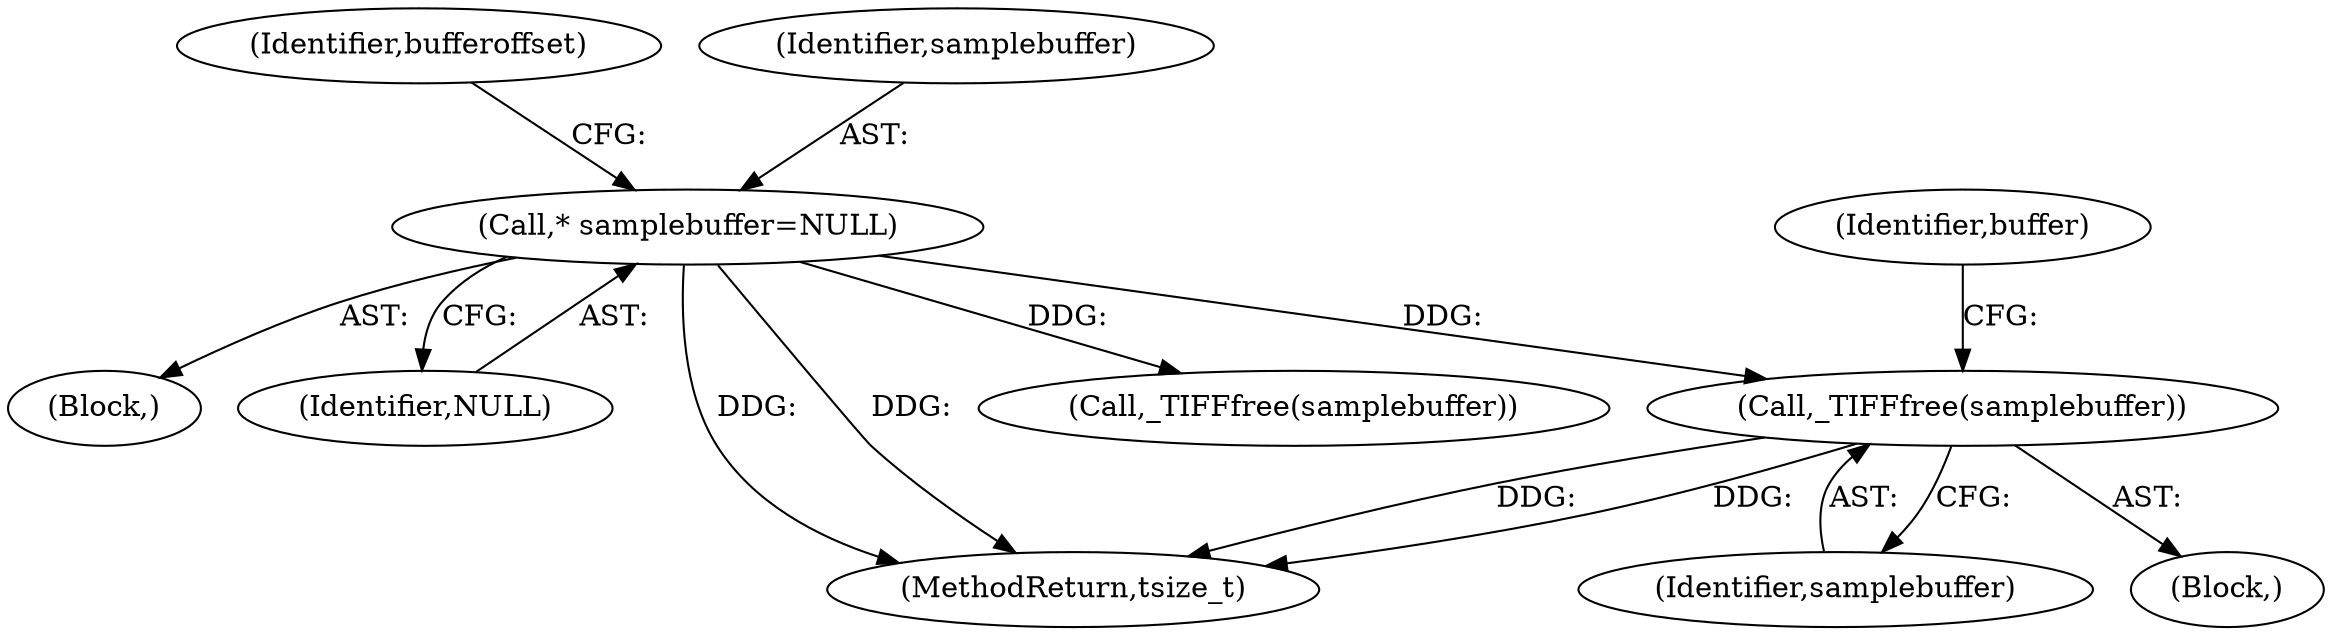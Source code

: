 digraph "0_libtiff_83a4b92815ea04969d494416eaae3d4c6b338e4a#diff-c8b4b355f9b5c06d585b23138e1c185f_4@API" {
"1001375" [label="(Call,_TIFFfree(samplebuffer))"];
"1000117" [label="(Call,* samplebuffer=NULL)"];
"1001375" [label="(Call,_TIFFfree(samplebuffer))"];
"1000107" [label="(Block,)"];
"1001368" [label="(Block,)"];
"1001376" [label="(Identifier,samplebuffer)"];
"1001378" [label="(Identifier,buffer)"];
"1000122" [label="(Identifier,bufferoffset)"];
"1000119" [label="(Identifier,NULL)"];
"1000117" [label="(Call,* samplebuffer=NULL)"];
"1001945" [label="(MethodReturn,tsize_t)"];
"1000118" [label="(Identifier,samplebuffer)"];
"1000966" [label="(Call,_TIFFfree(samplebuffer))"];
"1001375" -> "1001368"  [label="AST: "];
"1001375" -> "1001376"  [label="CFG: "];
"1001376" -> "1001375"  [label="AST: "];
"1001378" -> "1001375"  [label="CFG: "];
"1001375" -> "1001945"  [label="DDG: "];
"1001375" -> "1001945"  [label="DDG: "];
"1000117" -> "1001375"  [label="DDG: "];
"1000117" -> "1000107"  [label="AST: "];
"1000117" -> "1000119"  [label="CFG: "];
"1000118" -> "1000117"  [label="AST: "];
"1000119" -> "1000117"  [label="AST: "];
"1000122" -> "1000117"  [label="CFG: "];
"1000117" -> "1001945"  [label="DDG: "];
"1000117" -> "1001945"  [label="DDG: "];
"1000117" -> "1000966"  [label="DDG: "];
}
